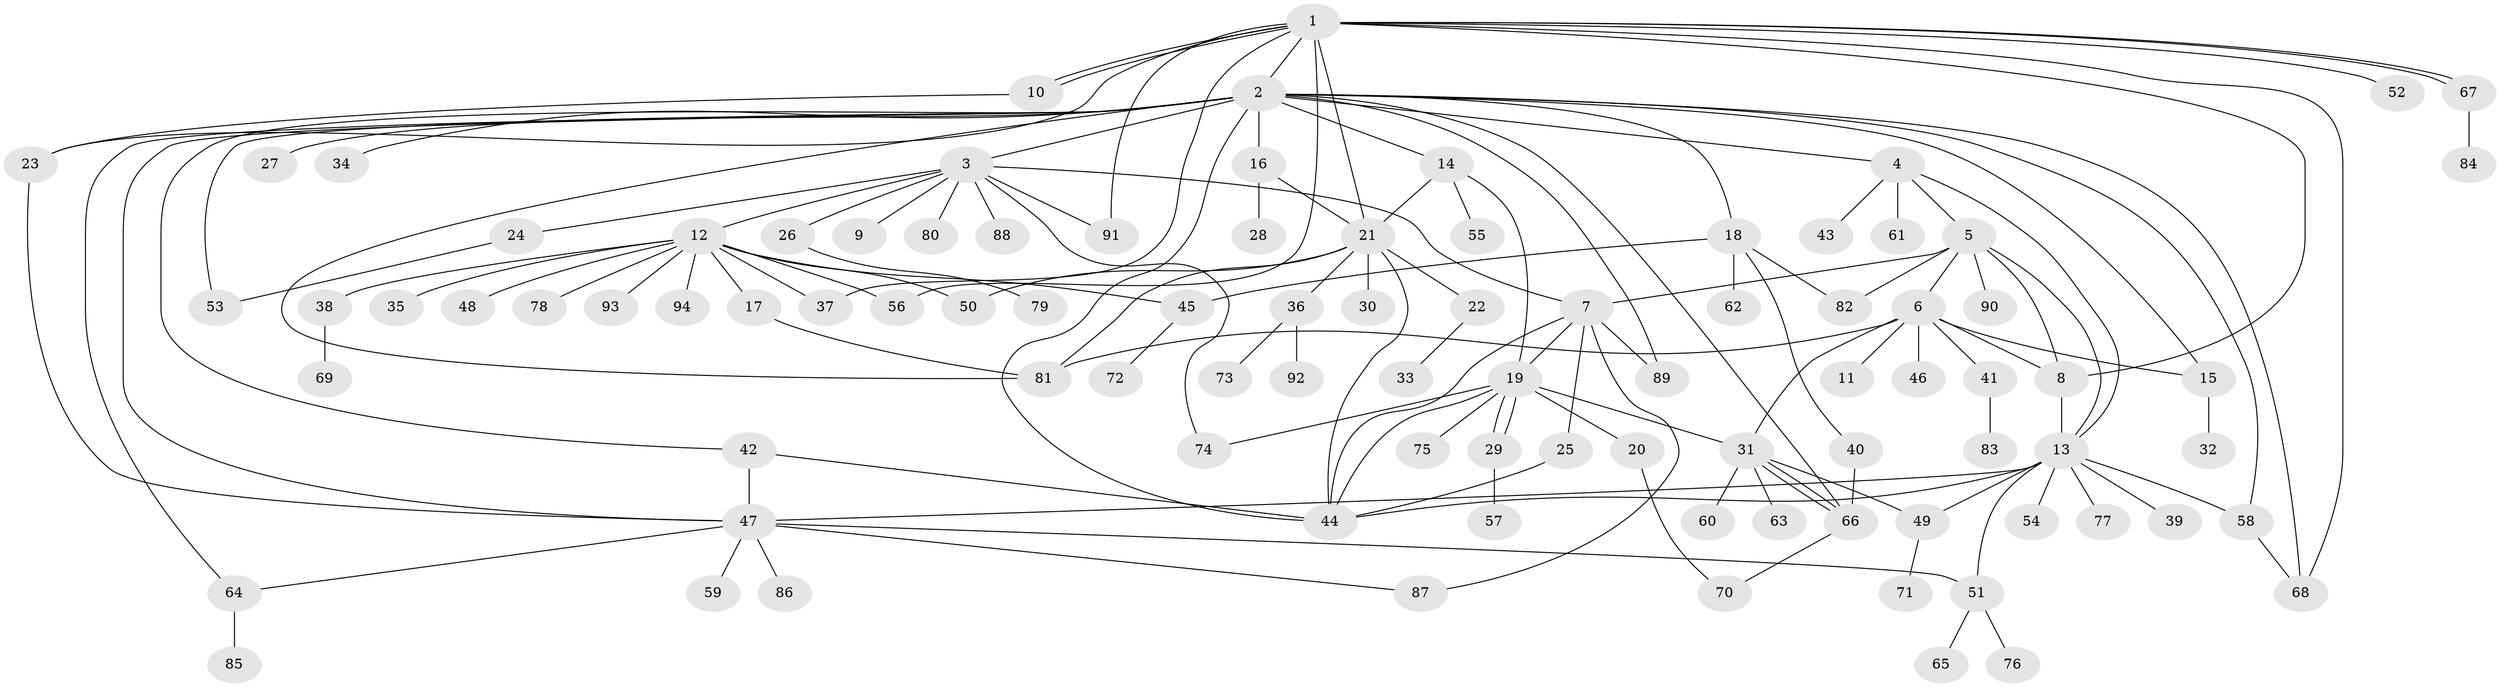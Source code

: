 // Generated by graph-tools (version 1.1) at 2025/14/03/09/25 04:14:27]
// undirected, 94 vertices, 139 edges
graph export_dot {
graph [start="1"]
  node [color=gray90,style=filled];
  1;
  2;
  3;
  4;
  5;
  6;
  7;
  8;
  9;
  10;
  11;
  12;
  13;
  14;
  15;
  16;
  17;
  18;
  19;
  20;
  21;
  22;
  23;
  24;
  25;
  26;
  27;
  28;
  29;
  30;
  31;
  32;
  33;
  34;
  35;
  36;
  37;
  38;
  39;
  40;
  41;
  42;
  43;
  44;
  45;
  46;
  47;
  48;
  49;
  50;
  51;
  52;
  53;
  54;
  55;
  56;
  57;
  58;
  59;
  60;
  61;
  62;
  63;
  64;
  65;
  66;
  67;
  68;
  69;
  70;
  71;
  72;
  73;
  74;
  75;
  76;
  77;
  78;
  79;
  80;
  81;
  82;
  83;
  84;
  85;
  86;
  87;
  88;
  89;
  90;
  91;
  92;
  93;
  94;
  1 -- 2;
  1 -- 8;
  1 -- 10;
  1 -- 10;
  1 -- 21;
  1 -- 23;
  1 -- 37;
  1 -- 52;
  1 -- 56;
  1 -- 67;
  1 -- 67;
  1 -- 68;
  1 -- 91;
  2 -- 3;
  2 -- 4;
  2 -- 14;
  2 -- 15;
  2 -- 16;
  2 -- 18;
  2 -- 27;
  2 -- 34;
  2 -- 42;
  2 -- 44;
  2 -- 47;
  2 -- 53;
  2 -- 58;
  2 -- 64;
  2 -- 66;
  2 -- 68;
  2 -- 81;
  2 -- 89;
  3 -- 7;
  3 -- 9;
  3 -- 12;
  3 -- 24;
  3 -- 26;
  3 -- 74;
  3 -- 80;
  3 -- 88;
  3 -- 91;
  4 -- 5;
  4 -- 13;
  4 -- 43;
  4 -- 61;
  5 -- 6;
  5 -- 7;
  5 -- 8;
  5 -- 13;
  5 -- 82;
  5 -- 90;
  6 -- 8;
  6 -- 11;
  6 -- 15;
  6 -- 31;
  6 -- 41;
  6 -- 46;
  6 -- 81;
  7 -- 19;
  7 -- 25;
  7 -- 44;
  7 -- 87;
  7 -- 89;
  8 -- 13;
  10 -- 23;
  12 -- 17;
  12 -- 35;
  12 -- 37;
  12 -- 38;
  12 -- 45;
  12 -- 48;
  12 -- 50;
  12 -- 56;
  12 -- 78;
  12 -- 93;
  12 -- 94;
  13 -- 39;
  13 -- 44;
  13 -- 47;
  13 -- 49;
  13 -- 51;
  13 -- 54;
  13 -- 58;
  13 -- 77;
  14 -- 19;
  14 -- 21;
  14 -- 55;
  15 -- 32;
  16 -- 21;
  16 -- 28;
  17 -- 81;
  18 -- 40;
  18 -- 45;
  18 -- 62;
  18 -- 82;
  19 -- 20;
  19 -- 29;
  19 -- 29;
  19 -- 31;
  19 -- 44;
  19 -- 74;
  19 -- 75;
  20 -- 70;
  21 -- 22;
  21 -- 30;
  21 -- 36;
  21 -- 44;
  21 -- 50;
  21 -- 81;
  22 -- 33;
  23 -- 47;
  24 -- 53;
  25 -- 44;
  26 -- 79;
  29 -- 57;
  31 -- 49;
  31 -- 60;
  31 -- 63;
  31 -- 66;
  31 -- 66;
  36 -- 73;
  36 -- 92;
  38 -- 69;
  40 -- 66;
  41 -- 83;
  42 -- 44;
  42 -- 47;
  45 -- 72;
  47 -- 51;
  47 -- 59;
  47 -- 64;
  47 -- 86;
  47 -- 87;
  49 -- 71;
  51 -- 65;
  51 -- 76;
  58 -- 68;
  64 -- 85;
  66 -- 70;
  67 -- 84;
}
